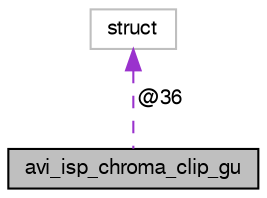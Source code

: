 digraph "avi_isp_chroma_clip_gu"
{
  edge [fontname="FreeSans",fontsize="10",labelfontname="FreeSans",labelfontsize="10"];
  node [fontname="FreeSans",fontsize="10",shape=record];
  Node1 [label="avi_isp_chroma_clip_gu",height=0.2,width=0.4,color="black", fillcolor="grey75", style="filled", fontcolor="black"];
  Node2 -> Node1 [dir="back",color="darkorchid3",fontsize="10",style="dashed",label=" @36" ,fontname="FreeSans"];
  Node2 [label="struct",height=0.2,width=0.4,color="grey75", fillcolor="white", style="filled"];
}
